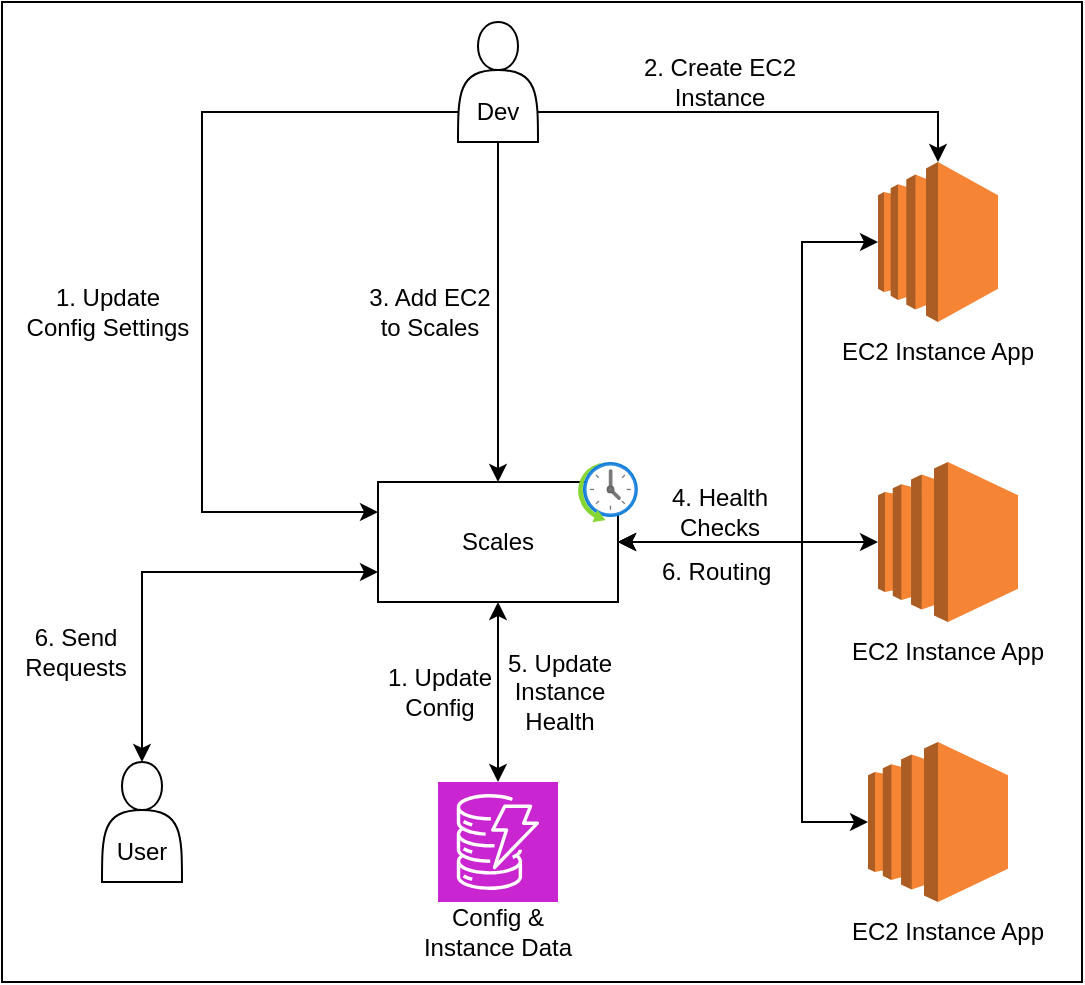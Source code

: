 <mxfile version="24.7.8" pages="2">
  <diagram name="v1" id="Y4pV_W3IP2YC9C7JeagG">
    <mxGraphModel dx="1290" dy="621" grid="1" gridSize="10" guides="1" tooltips="1" connect="1" arrows="1" fold="1" page="1" pageScale="1" pageWidth="850" pageHeight="1100" math="0" shadow="0">
      <root>
        <mxCell id="0" />
        <mxCell id="1" parent="0" />
        <mxCell id="i8hgrG-fOeZfZu2RbVnV-45" value="" style="rounded=0;whiteSpace=wrap;html=1;" parent="1" vertex="1">
          <mxGeometry x="160" y="60" width="540" height="490" as="geometry" />
        </mxCell>
        <mxCell id="i8hgrG-fOeZfZu2RbVnV-4" value="" style="outlineConnect=0;dashed=0;verticalLabelPosition=bottom;verticalAlign=top;align=center;html=1;shape=mxgraph.aws3.ec2;fillColor=#F58534;gradientColor=none;" parent="1" vertex="1">
          <mxGeometry x="598" y="140" width="60" height="80" as="geometry" />
        </mxCell>
        <mxCell id="i8hgrG-fOeZfZu2RbVnV-8" value="2. Create EC2 Instance" style="text;html=1;align=center;verticalAlign=middle;whiteSpace=wrap;rounded=0;" parent="1" vertex="1">
          <mxGeometry x="478" y="85" width="82" height="30" as="geometry" />
        </mxCell>
        <mxCell id="i8hgrG-fOeZfZu2RbVnV-12" value="3. Add EC2 to Scales" style="text;html=1;align=center;verticalAlign=middle;whiteSpace=wrap;rounded=0;" parent="1" vertex="1">
          <mxGeometry x="340" y="200" width="68" height="30" as="geometry" />
        </mxCell>
        <mxCell id="i8hgrG-fOeZfZu2RbVnV-14" value="Scales" style="rounded=0;whiteSpace=wrap;html=1;" parent="1" vertex="1">
          <mxGeometry x="348" y="300" width="120" height="60" as="geometry" />
        </mxCell>
        <mxCell id="i8hgrG-fOeZfZu2RbVnV-15" value="" style="image;aspect=fixed;html=1;points=[];align=center;fontSize=12;image=img/lib/azure2/general/Scheduler.svg;" parent="1" vertex="1">
          <mxGeometry x="448" y="290" width="30" height="30" as="geometry" />
        </mxCell>
        <mxCell id="i8hgrG-fOeZfZu2RbVnV-18" value="4. Health Checks" style="text;html=1;align=center;verticalAlign=middle;whiteSpace=wrap;rounded=0;" parent="1" vertex="1">
          <mxGeometry x="489" y="300" width="60" height="30" as="geometry" />
        </mxCell>
        <mxCell id="i8hgrG-fOeZfZu2RbVnV-19" value="" style="sketch=0;points=[[0,0,0],[0.25,0,0],[0.5,0,0],[0.75,0,0],[1,0,0],[0,1,0],[0.25,1,0],[0.5,1,0],[0.75,1,0],[1,1,0],[0,0.25,0],[0,0.5,0],[0,0.75,0],[1,0.25,0],[1,0.5,0],[1,0.75,0]];outlineConnect=0;fontColor=#232F3E;fillColor=#C925D1;strokeColor=#ffffff;dashed=0;verticalLabelPosition=bottom;verticalAlign=top;align=center;html=1;fontSize=12;fontStyle=0;aspect=fixed;shape=mxgraph.aws4.resourceIcon;resIcon=mxgraph.aws4.dynamodb;" parent="1" vertex="1">
          <mxGeometry x="378" y="450" width="60" height="60" as="geometry" />
        </mxCell>
        <mxCell id="i8hgrG-fOeZfZu2RbVnV-21" value="" style="endArrow=classic;startArrow=classic;html=1;rounded=0;entryX=0.5;entryY=1;entryDx=0;entryDy=0;exitX=0.5;exitY=0;exitDx=0;exitDy=0;exitPerimeter=0;" parent="1" source="i8hgrG-fOeZfZu2RbVnV-19" target="i8hgrG-fOeZfZu2RbVnV-14" edge="1">
          <mxGeometry width="50" height="50" relative="1" as="geometry">
            <mxPoint x="418" y="420" as="sourcePoint" />
            <mxPoint x="468" y="370" as="targetPoint" />
          </mxGeometry>
        </mxCell>
        <mxCell id="i8hgrG-fOeZfZu2RbVnV-22" value="1. Update Config" style="text;html=1;align=center;verticalAlign=middle;whiteSpace=wrap;rounded=0;" parent="1" vertex="1">
          <mxGeometry x="350" y="390" width="58" height="30" as="geometry" />
        </mxCell>
        <mxCell id="i8hgrG-fOeZfZu2RbVnV-23" value="" style="outlineConnect=0;dashed=0;verticalLabelPosition=bottom;verticalAlign=top;align=center;html=1;shape=mxgraph.aws3.ec2;fillColor=#F58534;gradientColor=none;" parent="1" vertex="1">
          <mxGeometry x="598" y="290" width="70" height="80" as="geometry" />
        </mxCell>
        <mxCell id="i8hgrG-fOeZfZu2RbVnV-24" value="" style="outlineConnect=0;dashed=0;verticalLabelPosition=bottom;verticalAlign=top;align=center;html=1;shape=mxgraph.aws3.ec2;fillColor=#F58534;gradientColor=none;" parent="1" vertex="1">
          <mxGeometry x="593" y="430" width="70" height="80" as="geometry" />
        </mxCell>
        <mxCell id="i8hgrG-fOeZfZu2RbVnV-31" value="6. Routing&amp;nbsp;" style="text;html=1;align=center;verticalAlign=middle;whiteSpace=wrap;rounded=0;" parent="1" vertex="1">
          <mxGeometry x="488" y="330" width="62" height="30" as="geometry" />
        </mxCell>
        <mxCell id="i8hgrG-fOeZfZu2RbVnV-34" style="edgeStyle=orthogonalEdgeStyle;rounded=0;orthogonalLoop=1;jettySize=auto;html=1;exitX=0.5;exitY=1;exitDx=0;exitDy=0;entryX=0.5;entryY=0;entryDx=0;entryDy=0;" parent="1" source="i8hgrG-fOeZfZu2RbVnV-33" target="i8hgrG-fOeZfZu2RbVnV-14" edge="1">
          <mxGeometry relative="1" as="geometry" />
        </mxCell>
        <mxCell id="i8hgrG-fOeZfZu2RbVnV-37" style="edgeStyle=orthogonalEdgeStyle;rounded=0;orthogonalLoop=1;jettySize=auto;html=1;exitX=0;exitY=0.75;exitDx=0;exitDy=0;entryX=0;entryY=0.25;entryDx=0;entryDy=0;" parent="1" source="i8hgrG-fOeZfZu2RbVnV-33" target="i8hgrG-fOeZfZu2RbVnV-14" edge="1">
          <mxGeometry relative="1" as="geometry">
            <Array as="points">
              <mxPoint x="260" y="115" />
              <mxPoint x="260" y="315" />
            </Array>
          </mxGeometry>
        </mxCell>
        <mxCell id="i8hgrG-fOeZfZu2RbVnV-33" value="" style="shape=actor;whiteSpace=wrap;html=1;" parent="1" vertex="1">
          <mxGeometry x="388" y="70" width="40" height="60" as="geometry" />
        </mxCell>
        <mxCell id="i8hgrG-fOeZfZu2RbVnV-35" style="edgeStyle=orthogonalEdgeStyle;rounded=0;orthogonalLoop=1;jettySize=auto;html=1;exitX=1;exitY=0.75;exitDx=0;exitDy=0;entryX=0.5;entryY=0;entryDx=0;entryDy=0;entryPerimeter=0;" parent="1" source="i8hgrG-fOeZfZu2RbVnV-33" target="i8hgrG-fOeZfZu2RbVnV-4" edge="1">
          <mxGeometry relative="1" as="geometry" />
        </mxCell>
        <mxCell id="i8hgrG-fOeZfZu2RbVnV-38" value="1. Update Config Settings" style="text;html=1;align=center;verticalAlign=middle;whiteSpace=wrap;rounded=0;" parent="1" vertex="1">
          <mxGeometry x="168" y="200" width="90" height="30" as="geometry" />
        </mxCell>
        <mxCell id="i8hgrG-fOeZfZu2RbVnV-39" value="5. Update Instance Health" style="text;html=1;align=center;verticalAlign=middle;whiteSpace=wrap;rounded=0;" parent="1" vertex="1">
          <mxGeometry x="408" y="390" width="62" height="30" as="geometry" />
        </mxCell>
        <mxCell id="i8hgrG-fOeZfZu2RbVnV-40" value="Dev" style="text;html=1;align=center;verticalAlign=middle;whiteSpace=wrap;rounded=0;" parent="1" vertex="1">
          <mxGeometry x="378" y="100" width="60" height="30" as="geometry" />
        </mxCell>
        <mxCell id="i8hgrG-fOeZfZu2RbVnV-41" value="EC2 Instance App" style="text;html=1;align=center;verticalAlign=middle;whiteSpace=wrap;rounded=0;" parent="1" vertex="1">
          <mxGeometry x="578" y="220" width="100" height="30" as="geometry" />
        </mxCell>
        <mxCell id="i8hgrG-fOeZfZu2RbVnV-42" value="EC2 Instance App" style="text;html=1;align=center;verticalAlign=middle;whiteSpace=wrap;rounded=0;" parent="1" vertex="1">
          <mxGeometry x="583" y="370" width="100" height="30" as="geometry" />
        </mxCell>
        <mxCell id="i8hgrG-fOeZfZu2RbVnV-43" value="EC2 Instance App" style="text;html=1;align=center;verticalAlign=middle;whiteSpace=wrap;rounded=0;" parent="1" vertex="1">
          <mxGeometry x="583" y="510" width="100" height="30" as="geometry" />
        </mxCell>
        <mxCell id="XrT-bvMFnE4v5O1_TLYl-1" value="Config &amp;amp; Instance Data" style="text;html=1;align=center;verticalAlign=middle;whiteSpace=wrap;rounded=0;" parent="1" vertex="1">
          <mxGeometry x="367" y="510" width="82" height="30" as="geometry" />
        </mxCell>
        <mxCell id="XrT-bvMFnE4v5O1_TLYl-2" value="" style="shape=actor;whiteSpace=wrap;html=1;" parent="1" vertex="1">
          <mxGeometry x="210" y="440" width="40" height="60" as="geometry" />
        </mxCell>
        <mxCell id="XrT-bvMFnE4v5O1_TLYl-3" value="User" style="text;html=1;align=center;verticalAlign=middle;whiteSpace=wrap;rounded=0;" parent="1" vertex="1">
          <mxGeometry x="200" y="470" width="60" height="30" as="geometry" />
        </mxCell>
        <mxCell id="XrT-bvMFnE4v5O1_TLYl-6" value="6. Send Requests" style="text;html=1;align=center;verticalAlign=middle;whiteSpace=wrap;rounded=0;" parent="1" vertex="1">
          <mxGeometry x="168" y="370" width="58" height="30" as="geometry" />
        </mxCell>
        <mxCell id="XrT-bvMFnE4v5O1_TLYl-7" value="" style="endArrow=classic;startArrow=classic;html=1;rounded=0;exitX=0.5;exitY=0;exitDx=0;exitDy=0;entryX=0;entryY=0.75;entryDx=0;entryDy=0;" parent="1" source="XrT-bvMFnE4v5O1_TLYl-2" target="i8hgrG-fOeZfZu2RbVnV-14" edge="1">
          <mxGeometry width="50" height="50" relative="1" as="geometry">
            <mxPoint x="400" y="350" as="sourcePoint" />
            <mxPoint x="450" y="300" as="targetPoint" />
            <Array as="points">
              <mxPoint x="230" y="345" />
            </Array>
          </mxGeometry>
        </mxCell>
        <mxCell id="XrT-bvMFnE4v5O1_TLYl-9" value="" style="endArrow=classic;startArrow=classic;html=1;rounded=0;entryX=0;entryY=0.5;entryDx=0;entryDy=0;entryPerimeter=0;exitX=1;exitY=0.5;exitDx=0;exitDy=0;" parent="1" source="i8hgrG-fOeZfZu2RbVnV-14" target="i8hgrG-fOeZfZu2RbVnV-4" edge="1">
          <mxGeometry width="50" height="50" relative="1" as="geometry">
            <mxPoint x="400" y="350" as="sourcePoint" />
            <mxPoint x="450" y="300" as="targetPoint" />
            <Array as="points">
              <mxPoint x="560" y="330" />
              <mxPoint x="560" y="180" />
            </Array>
          </mxGeometry>
        </mxCell>
        <mxCell id="XrT-bvMFnE4v5O1_TLYl-10" value="" style="endArrow=classic;startArrow=classic;html=1;rounded=0;exitX=0;exitY=0.5;exitDx=0;exitDy=0;exitPerimeter=0;entryX=1;entryY=0.5;entryDx=0;entryDy=0;" parent="1" source="i8hgrG-fOeZfZu2RbVnV-24" target="i8hgrG-fOeZfZu2RbVnV-14" edge="1">
          <mxGeometry width="50" height="50" relative="1" as="geometry">
            <mxPoint x="400" y="350" as="sourcePoint" />
            <mxPoint x="450" y="300" as="targetPoint" />
            <Array as="points">
              <mxPoint x="560" y="470" />
              <mxPoint x="560" y="330" />
            </Array>
          </mxGeometry>
        </mxCell>
        <mxCell id="XrT-bvMFnE4v5O1_TLYl-11" value="" style="endArrow=classic;startArrow=classic;html=1;rounded=0;entryX=0;entryY=0.5;entryDx=0;entryDy=0;entryPerimeter=0;exitX=1;exitY=0.5;exitDx=0;exitDy=0;" parent="1" source="i8hgrG-fOeZfZu2RbVnV-14" target="i8hgrG-fOeZfZu2RbVnV-23" edge="1">
          <mxGeometry width="50" height="50" relative="1" as="geometry">
            <mxPoint x="400" y="350" as="sourcePoint" />
            <mxPoint x="450" y="300" as="targetPoint" />
          </mxGeometry>
        </mxCell>
      </root>
    </mxGraphModel>
  </diagram>
  <diagram id="9mukScVvPyOFWxvhn6fQ" name="v2">
    <mxGraphModel dx="1290" dy="621" grid="1" gridSize="10" guides="1" tooltips="1" connect="1" arrows="1" fold="1" page="1" pageScale="1" pageWidth="850" pageHeight="1100" math="0" shadow="0">
      <root>
        <mxCell id="0" />
        <mxCell id="1" parent="0" />
        <mxCell id="1fOfDLk3tQz96By8Qmto-1" value="" style="rounded=0;whiteSpace=wrap;html=1;" parent="1" vertex="1">
          <mxGeometry x="160" y="60" width="590" height="490" as="geometry" />
        </mxCell>
        <mxCell id="1fOfDLk3tQz96By8Qmto-39" value="" style="rounded=0;whiteSpace=wrap;html=1;" parent="1" vertex="1">
          <mxGeometry x="597.5" y="278.75" width="105" height="102.5" as="geometry" />
        </mxCell>
        <mxCell id="1fOfDLk3tQz96By8Qmto-2" value="" style="outlineConnect=0;dashed=0;verticalLabelPosition=bottom;verticalAlign=top;align=center;html=1;shape=mxgraph.aws3.ec2;fillColor=#F58534;gradientColor=none;" parent="1" vertex="1">
          <mxGeometry x="620" y="290" width="60" height="80" as="geometry" />
        </mxCell>
        <mxCell id="1fOfDLk3tQz96By8Qmto-5" value="Scales" style="rounded=0;whiteSpace=wrap;html=1;" parent="1" vertex="1">
          <mxGeometry x="348" y="300" width="120" height="60" as="geometry" />
        </mxCell>
        <mxCell id="1fOfDLk3tQz96By8Qmto-6" value="" style="image;aspect=fixed;html=1;points=[];align=center;fontSize=12;image=img/lib/azure2/general/Scheduler.svg;" parent="1" vertex="1">
          <mxGeometry x="590" y="270" width="30" height="30" as="geometry" />
        </mxCell>
        <mxCell id="1fOfDLk3tQz96By8Qmto-16" value="" style="shape=actor;whiteSpace=wrap;html=1;" parent="1" vertex="1">
          <mxGeometry x="630" y="90" width="40" height="60" as="geometry" />
        </mxCell>
        <mxCell id="1fOfDLk3tQz96By8Qmto-40" style="edgeStyle=orthogonalEdgeStyle;rounded=0;orthogonalLoop=1;jettySize=auto;html=1;exitX=0.5;exitY=1;exitDx=0;exitDy=0;entryX=0.5;entryY=0;entryDx=0;entryDy=0;" parent="1" source="1fOfDLk3tQz96By8Qmto-20" target="1fOfDLk3tQz96By8Qmto-39" edge="1">
          <mxGeometry relative="1" as="geometry" />
        </mxCell>
        <mxCell id="1fOfDLk3tQz96By8Qmto-20" value="Dev" style="text;html=1;align=center;verticalAlign=middle;whiteSpace=wrap;rounded=0;" parent="1" vertex="1">
          <mxGeometry x="620" y="120" width="60" height="30" as="geometry" />
        </mxCell>
        <mxCell id="1fOfDLk3tQz96By8Qmto-24" value="Config Properties File" style="text;html=1;align=center;verticalAlign=middle;whiteSpace=wrap;rounded=0;" parent="1" vertex="1">
          <mxGeometry x="367" y="491" width="82" height="30" as="geometry" />
        </mxCell>
        <mxCell id="1fOfDLk3tQz96By8Qmto-25" value="" style="shape=actor;whiteSpace=wrap;html=1;" parent="1" vertex="1">
          <mxGeometry x="210" y="440" width="40" height="60" as="geometry" />
        </mxCell>
        <mxCell id="1fOfDLk3tQz96By8Qmto-26" value="User" style="text;html=1;align=center;verticalAlign=middle;whiteSpace=wrap;rounded=0;" parent="1" vertex="1">
          <mxGeometry x="200" y="470" width="60" height="30" as="geometry" />
        </mxCell>
        <mxCell id="1fOfDLk3tQz96By8Qmto-28" value="" style="endArrow=classic;startArrow=classic;html=1;rounded=0;exitX=0.5;exitY=0;exitDx=0;exitDy=0;entryX=0;entryY=0.5;entryDx=0;entryDy=0;" parent="1" source="1fOfDLk3tQz96By8Qmto-25" target="1fOfDLk3tQz96By8Qmto-5" edge="1">
          <mxGeometry width="50" height="50" relative="1" as="geometry">
            <mxPoint x="400" y="350" as="sourcePoint" />
            <mxPoint x="450" y="300" as="targetPoint" />
            <Array as="points">
              <mxPoint x="230" y="330" />
            </Array>
          </mxGeometry>
        </mxCell>
        <mxCell id="1fOfDLk3tQz96By8Qmto-33" value="" style="edgeStyle=orthogonalEdgeStyle;rounded=0;orthogonalLoop=1;jettySize=auto;html=1;" parent="1" source="1fOfDLk3tQz96By8Qmto-32" target="1fOfDLk3tQz96By8Qmto-5" edge="1">
          <mxGeometry relative="1" as="geometry" />
        </mxCell>
        <mxCell id="1fOfDLk3tQz96By8Qmto-32" value="" style="whiteSpace=wrap;html=1;shape=mxgraph.basic.document" parent="1" vertex="1">
          <mxGeometry x="388" y="436" width="40" height="50" as="geometry" />
        </mxCell>
        <mxCell id="1fOfDLk3tQz96By8Qmto-42" style="edgeStyle=orthogonalEdgeStyle;rounded=0;orthogonalLoop=1;jettySize=auto;html=1;exitX=0;exitY=0.5;exitDx=0;exitDy=0;exitPerimeter=0;entryX=0.5;entryY=0;entryDx=0;entryDy=0;" parent="1" source="1fOfDLk3tQz96By8Qmto-34" target="1fOfDLk3tQz96By8Qmto-5" edge="1">
          <mxGeometry relative="1" as="geometry" />
        </mxCell>
        <mxCell id="1fOfDLk3tQz96By8Qmto-34" value="" style="sketch=0;points=[[0,0,0],[0.25,0,0],[0.5,0,0],[0.75,0,0],[1,0,0],[0,1,0],[0.25,1,0],[0.5,1,0],[0.75,1,0],[1,1,0],[0,0.25,0],[0,0.5,0],[0,0.75,0],[1,0.25,0],[1,0.5,0],[1,0.75,0]];outlineConnect=0;fontColor=#232F3E;fillColor=#E7157B;strokeColor=#ffffff;dashed=0;verticalLabelPosition=bottom;verticalAlign=top;align=center;html=1;fontSize=12;fontStyle=0;aspect=fixed;shape=mxgraph.aws4.resourceIcon;resIcon=mxgraph.aws4.sqs;" parent="1" vertex="1">
          <mxGeometry x="490" y="230.75" width="48" height="48" as="geometry" />
        </mxCell>
        <mxCell id="1fOfDLk3tQz96By8Qmto-41" style="edgeStyle=orthogonalEdgeStyle;rounded=0;orthogonalLoop=1;jettySize=auto;html=1;exitX=0.25;exitY=0;exitDx=0;exitDy=0;entryX=1;entryY=0.5;entryDx=0;entryDy=0;entryPerimeter=0;" parent="1" source="1fOfDLk3tQz96By8Qmto-39" target="1fOfDLk3tQz96By8Qmto-34" edge="1">
          <mxGeometry relative="1" as="geometry" />
        </mxCell>
        <mxCell id="1fOfDLk3tQz96By8Qmto-44" value="" style="endArrow=classic;startArrow=classic;html=1;rounded=0;entryX=0;entryY=0.5;entryDx=0;entryDy=0;exitX=1;exitY=0.5;exitDx=0;exitDy=0;" parent="1" source="1fOfDLk3tQz96By8Qmto-5" target="1fOfDLk3tQz96By8Qmto-39" edge="1">
          <mxGeometry width="50" height="50" relative="1" as="geometry">
            <mxPoint x="400" y="350" as="sourcePoint" />
            <mxPoint x="450" y="300" as="targetPoint" />
          </mxGeometry>
        </mxCell>
        <mxCell id="HSABol780d679ndr8HmU-1" value="1. Add/Remove EC2 Instances" style="text;html=1;align=center;verticalAlign=middle;whiteSpace=wrap;rounded=0;" parent="1" vertex="1">
          <mxGeometry x="650" y="180" width="90" height="30" as="geometry" />
        </mxCell>
        <mxCell id="HSABol780d679ndr8HmU-2" value="2. Send Heartbeats" style="text;html=1;align=center;verticalAlign=middle;whiteSpace=wrap;rounded=0;" parent="1" vertex="1">
          <mxGeometry x="550" y="220" width="80" height="30" as="geometry" />
        </mxCell>
        <mxCell id="HSABol780d679ndr8HmU-3" value="EC2 Instances of the same application" style="text;html=1;align=center;verticalAlign=middle;whiteSpace=wrap;rounded=0;" parent="1" vertex="1">
          <mxGeometry x="590" y="390" width="120" height="30" as="geometry" />
        </mxCell>
        <mxCell id="HSABol780d679ndr8HmU-4" value="Heartbeat Queue" style="text;html=1;align=center;verticalAlign=middle;whiteSpace=wrap;rounded=0;" parent="1" vertex="1">
          <mxGeometry x="484" y="200.75" width="60" height="30" as="geometry" />
        </mxCell>
        <mxCell id="HSABol780d679ndr8HmU-5" value="3. Read Heartbeats" style="text;html=1;align=center;verticalAlign=middle;whiteSpace=wrap;rounded=0;" parent="1" vertex="1">
          <mxGeometry x="420" y="220" width="60" height="30" as="geometry" />
        </mxCell>
        <mxCell id="HSABol780d679ndr8HmU-6" value="4. Request" style="text;html=1;align=center;verticalAlign=middle;whiteSpace=wrap;rounded=0;" parent="1" vertex="1">
          <mxGeometry x="250" y="300" width="70" height="30" as="geometry" />
        </mxCell>
        <mxCell id="HSABol780d679ndr8HmU-7" value="5. Round Robin b/w Active Instances" style="text;html=1;align=center;verticalAlign=middle;whiteSpace=wrap;rounded=0;" parent="1" vertex="1">
          <mxGeometry x="476" y="300" width="114" height="30" as="geometry" />
        </mxCell>
        <mxCell id="HSABol780d679ndr8HmU-8" value="Config/Settings" style="text;html=1;align=center;verticalAlign=middle;whiteSpace=wrap;rounded=0;" parent="1" vertex="1">
          <mxGeometry x="409" y="381.25" width="92" height="30" as="geometry" />
        </mxCell>
        <mxCell id="r8327JzVxM80EFUApLmV-1" value="" style="image;aspect=fixed;html=1;points=[];align=center;fontSize=12;image=img/lib/azure2/general/Scheduler.svg;" parent="1" vertex="1">
          <mxGeometry x="419" y="290" width="30" height="30" as="geometry" />
        </mxCell>
      </root>
    </mxGraphModel>
  </diagram>
</mxfile>
